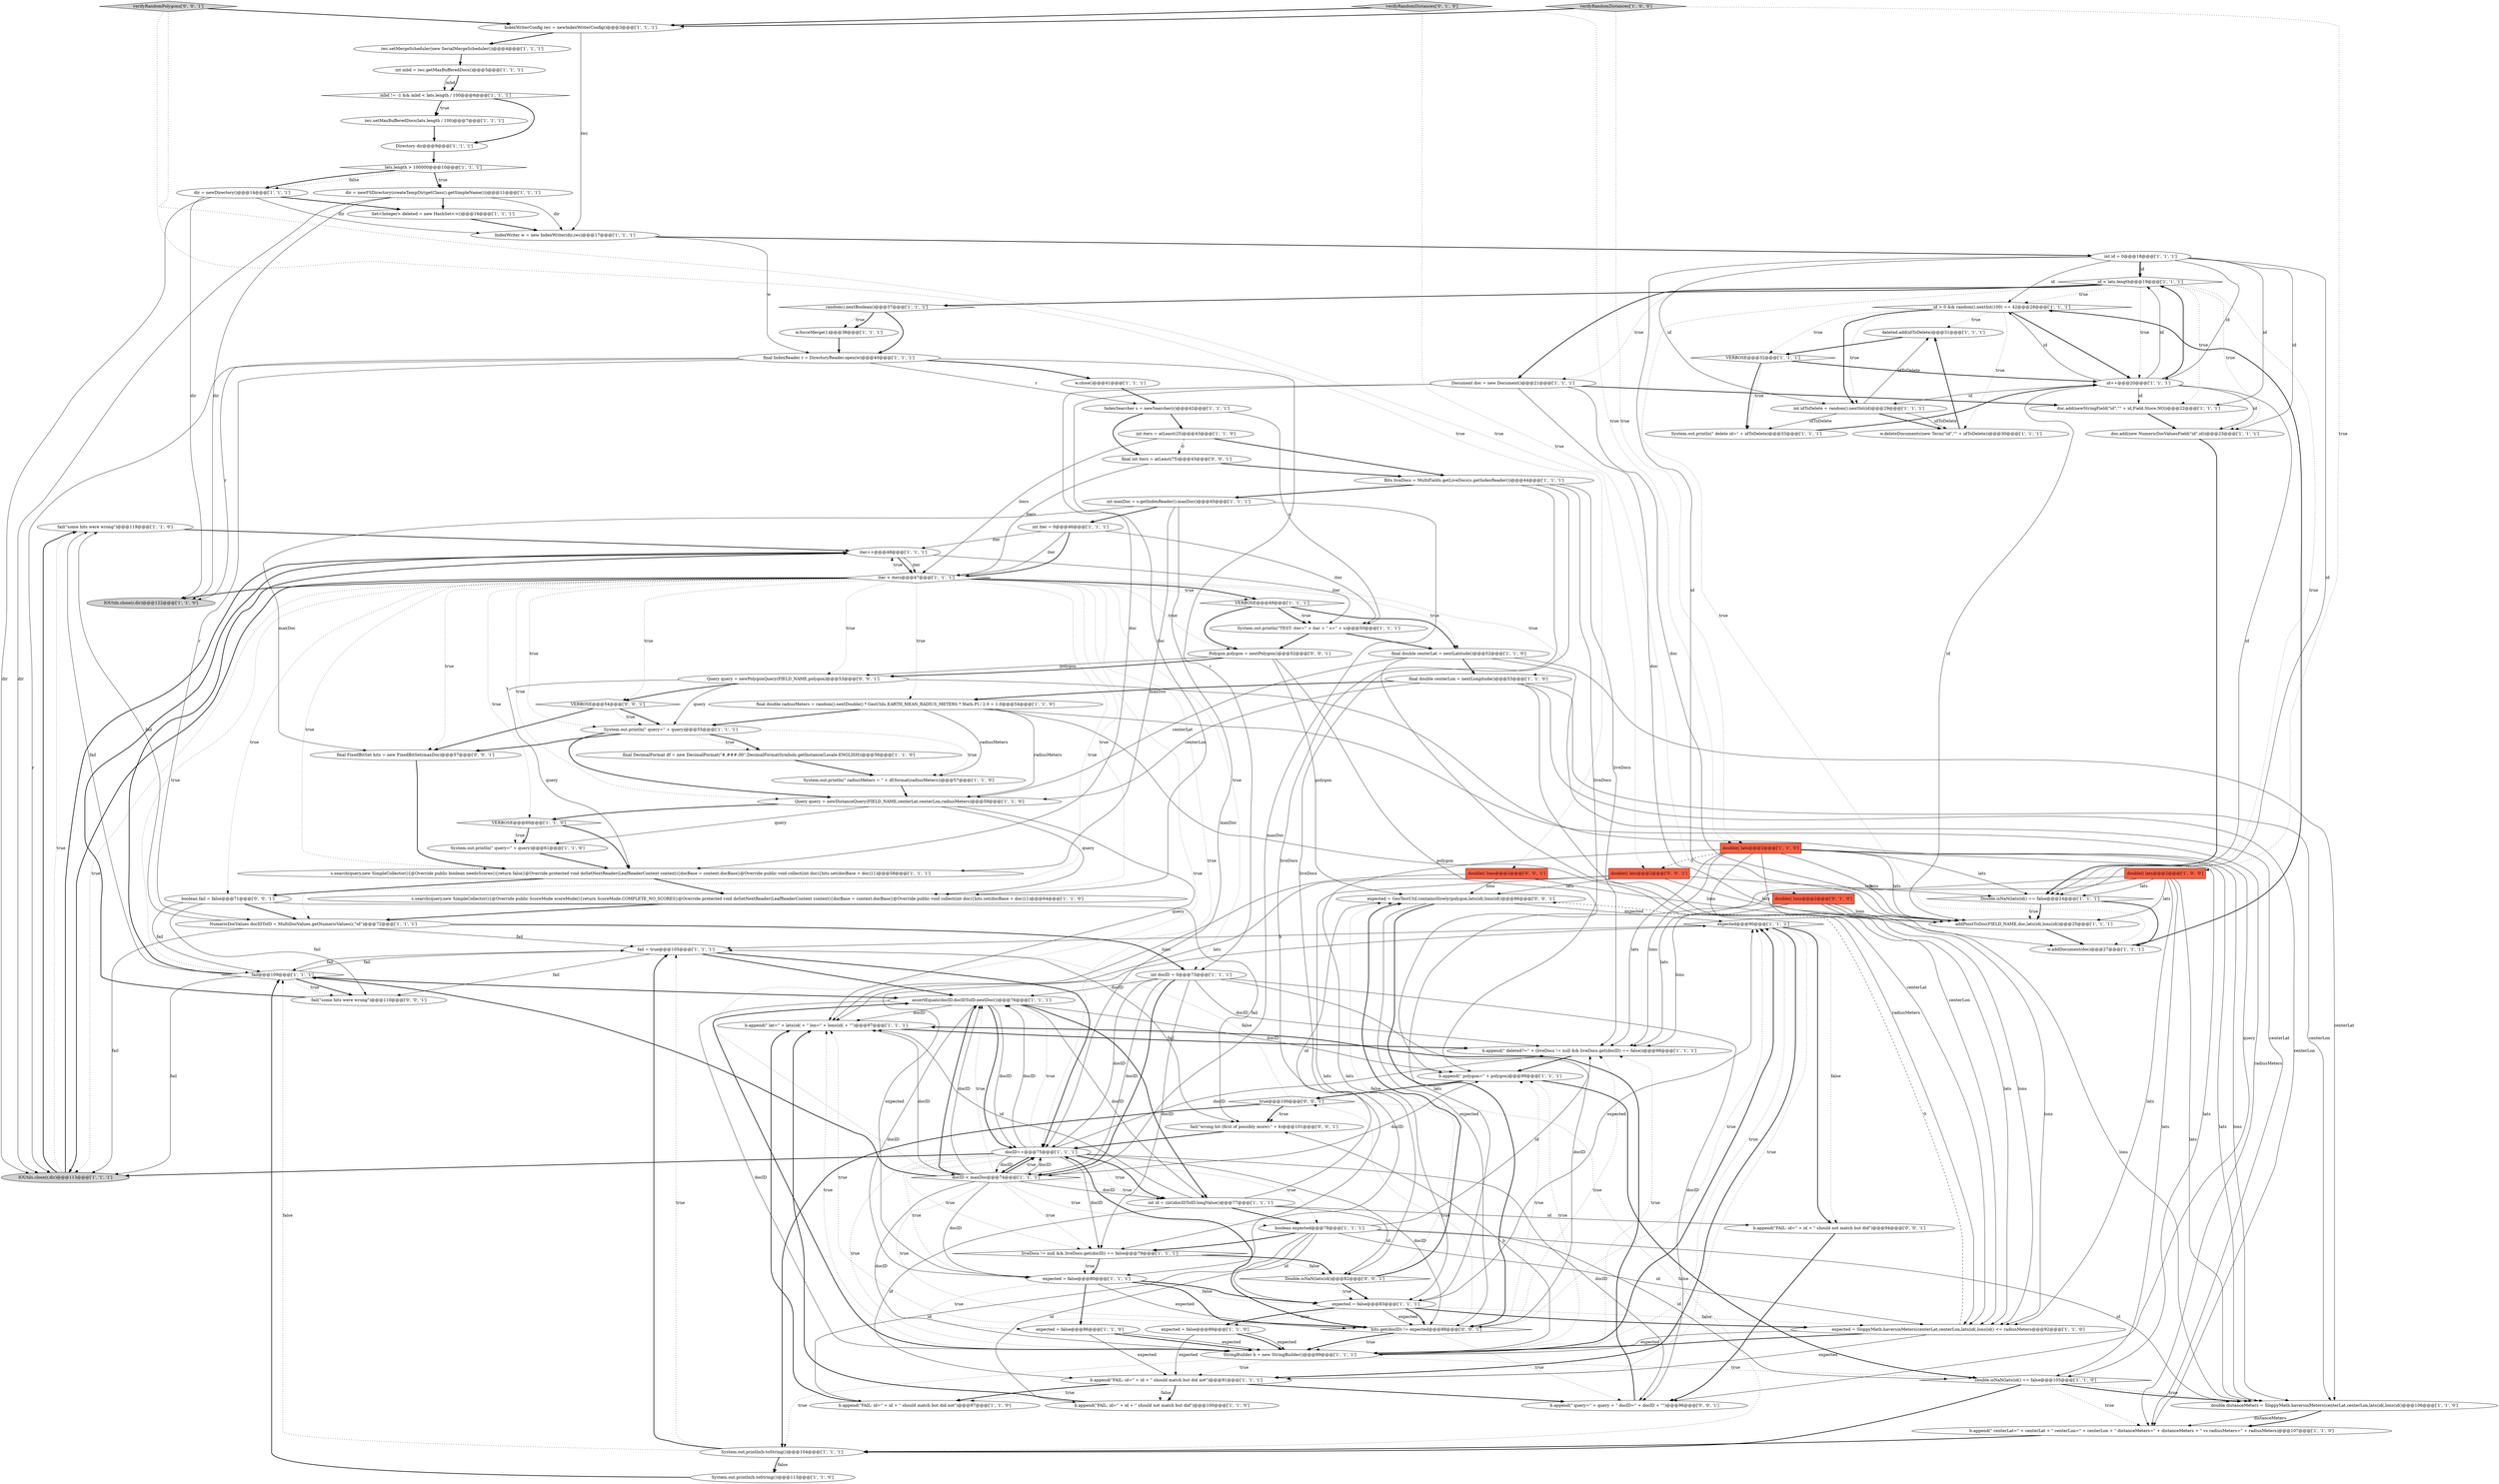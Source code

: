 digraph {
59 [style = filled, label = "fail(\"some hits were wrong\")@@@119@@@['1', '1', '0']", fillcolor = white, shape = ellipse image = "AAA0AAABBB1BBB"];
20 [style = filled, label = "dir = newDirectory()@@@14@@@['1', '1', '1']", fillcolor = white, shape = ellipse image = "AAA0AAABBB1BBB"];
36 [style = filled, label = "int id = 0@@@18@@@['1', '1', '1']", fillcolor = white, shape = ellipse image = "AAA0AAABBB1BBB"];
63 [style = filled, label = "expected = false@@@89@@@['1', '1', '0']", fillcolor = white, shape = ellipse image = "AAA0AAABBB1BBB"];
77 [style = filled, label = "fail = true@@@105@@@['1', '1', '1']", fillcolor = white, shape = ellipse image = "AAA0AAABBB1BBB"];
93 [style = filled, label = "final int iters = atLeast(75)@@@43@@@['0', '0', '1']", fillcolor = white, shape = ellipse image = "AAA0AAABBB3BBB"];
12 [style = filled, label = "final DecimalFormat df = new DecimalFormat(\"#,###.00\",DecimalFormatSymbols.getInstance(Locale.ENGLISH))@@@56@@@['1', '1', '0']", fillcolor = white, shape = ellipse image = "AAA0AAABBB1BBB"];
75 [style = filled, label = "iwc.setMaxBufferedDocs(lats.length / 100)@@@7@@@['1', '1', '1']", fillcolor = white, shape = ellipse image = "AAA0AAABBB1BBB"];
4 [style = filled, label = "b.append(\" centerLat=\" + centerLat + \" centerLon=\" + centerLon + \" distanceMeters=\" + distanceMeters + \" vs radiusMeters=\" + radiusMeters)@@@107@@@['1', '1', '0']", fillcolor = white, shape = ellipse image = "AAA0AAABBB1BBB"];
7 [style = filled, label = "System.out.println(b.toString())@@@113@@@['1', '1', '0']", fillcolor = white, shape = ellipse image = "AAA0AAABBB1BBB"];
79 [style = filled, label = "final double centerLon = nextLongitude()@@@53@@@['1', '1', '0']", fillcolor = white, shape = ellipse image = "AAA0AAABBB1BBB"];
73 [style = filled, label = "liveDocs != null && liveDocs.get(docID) == false@@@79@@@['1', '1', '1']", fillcolor = white, shape = diamond image = "AAA0AAABBB1BBB"];
89 [style = filled, label = "final FixedBitSet hits = new FixedBitSet(maxDoc)@@@57@@@['0', '0', '1']", fillcolor = white, shape = ellipse image = "AAA0AAABBB3BBB"];
29 [style = filled, label = "IOUtils.close(r,dir)@@@122@@@['1', '1', '0']", fillcolor = lightgray, shape = ellipse image = "AAA0AAABBB1BBB"];
64 [style = filled, label = "double(( lats@@@2@@@['1', '1', '0']", fillcolor = tomato, shape = box image = "AAA0AAABBB1BBB"];
9 [style = filled, label = "id < lats.length@@@19@@@['1', '1', '1']", fillcolor = white, shape = diamond image = "AAA0AAABBB1BBB"];
21 [style = filled, label = "deleted.add(idToDelete)@@@31@@@['1', '1', '1']", fillcolor = white, shape = ellipse image = "AAA0AAABBB1BBB"];
27 [style = filled, label = "IndexSearcher s = newSearcher(r)@@@42@@@['1', '1', '1']", fillcolor = white, shape = ellipse image = "AAA0AAABBB1BBB"];
83 [style = filled, label = "w.forceMerge(1)@@@38@@@['1', '1', '1']", fillcolor = white, shape = ellipse image = "AAA0AAABBB1BBB"];
30 [style = filled, label = "VERBOSE@@@60@@@['1', '1', '0']", fillcolor = white, shape = diamond image = "AAA0AAABBB1BBB"];
80 [style = filled, label = "boolean expected@@@78@@@['1', '1', '1']", fillcolor = white, shape = ellipse image = "AAA0AAABBB1BBB"];
46 [style = filled, label = "docID < maxDoc@@@74@@@['1', '1', '1']", fillcolor = white, shape = diamond image = "AAA0AAABBB1BBB"];
17 [style = filled, label = "Query query = newDistanceQuery(FIELD_NAME,centerLat,centerLon,radiusMeters)@@@59@@@['1', '1', '0']", fillcolor = white, shape = ellipse image = "AAA0AAABBB1BBB"];
26 [style = filled, label = "b.append(\" lat=\" + lats(id( + \" lon=\" + lons(id( + \"\")@@@97@@@['1', '1', '1']", fillcolor = white, shape = ellipse image = "AAA0AAABBB1BBB"];
16 [style = filled, label = "fail@@@109@@@['1', '1', '1']", fillcolor = white, shape = diamond image = "AAA0AAABBB1BBB"];
24 [style = filled, label = "random().nextBoolean()@@@37@@@['1', '1', '1']", fillcolor = white, shape = diamond image = "AAA0AAABBB1BBB"];
6 [style = filled, label = "lats.length > 100000@@@10@@@['1', '1', '1']", fillcolor = white, shape = diamond image = "AAA0AAABBB1BBB"];
86 [style = filled, label = "verifyRandomPolygons['0', '0', '1']", fillcolor = lightgray, shape = diamond image = "AAA0AAABBB3BBB"];
0 [style = filled, label = "Double.isNaN(lats(id() == false@@@105@@@['1', '1', '0']", fillcolor = white, shape = diamond image = "AAA0AAABBB1BBB"];
10 [style = filled, label = "Bits liveDocs = MultiFields.getLiveDocs(s.getIndexReader())@@@44@@@['1', '1', '1']", fillcolor = white, shape = ellipse image = "AAA0AAABBB1BBB"];
96 [style = filled, label = "expected = GeoTestUtil.containsSlowly(polygon,lats(id(,lons(id()@@@86@@@['0', '0', '1']", fillcolor = white, shape = ellipse image = "AAA0AAABBB3BBB"];
53 [style = filled, label = "System.out.println(\" query=\" + query)@@@61@@@['1', '1', '0']", fillcolor = white, shape = ellipse image = "AAA0AAABBB1BBB"];
25 [style = filled, label = "b.append(\"FAIL: id=\" + id + \" should match but did not\")@@@97@@@['1', '1', '0']", fillcolor = white, shape = ellipse image = "AAA0AAABBB1BBB"];
95 [style = filled, label = "Query query = newPolygonQuery(FIELD_NAME,polygon)@@@53@@@['0', '0', '1']", fillcolor = white, shape = ellipse image = "AAA0AAABBB3BBB"];
15 [style = filled, label = "VERBOSE@@@32@@@['1', '1', '1']", fillcolor = white, shape = diamond image = "AAA0AAABBB1BBB"];
70 [style = filled, label = "expected = false@@@80@@@['1', '1', '1']", fillcolor = white, shape = ellipse image = "AAA0AAABBB1BBB"];
48 [style = filled, label = "expected = SloppyMath.haversinMeters(centerLat,centerLon,lats(id(,lons(id() <= radiusMeters@@@92@@@['1', '1', '0']", fillcolor = white, shape = ellipse image = "AAA0AAABBB1BBB"];
45 [style = filled, label = "IOUtils.close(r,dir)@@@113@@@['1', '1', '1']", fillcolor = lightgray, shape = ellipse image = "AAA0AAABBB1BBB"];
68 [style = filled, label = "b.append(\" deleted?=\" + (liveDocs != null && liveDocs.get(docID) == false))@@@98@@@['1', '1', '1']", fillcolor = white, shape = ellipse image = "AAA0AAABBB1BBB"];
1 [style = filled, label = "id > 0 && random().nextInt(100) == 42@@@28@@@['1', '1', '1']", fillcolor = white, shape = diamond image = "AAA0AAABBB1BBB"];
74 [style = filled, label = "IndexWriterConfig iwc = newIndexWriterConfig()@@@3@@@['1', '1', '1']", fillcolor = white, shape = ellipse image = "AAA0AAABBB1BBB"];
58 [style = filled, label = "final IndexReader r = DirectoryReader.open(w)@@@40@@@['1', '1', '1']", fillcolor = white, shape = ellipse image = "AAA0AAABBB1BBB"];
90 [style = filled, label = "Double.isNaN(lats(id()@@@82@@@['0', '0', '1']", fillcolor = white, shape = diamond image = "AAA0AAABBB3BBB"];
100 [style = filled, label = "VERBOSE@@@54@@@['0', '0', '1']", fillcolor = white, shape = diamond image = "AAA0AAABBB3BBB"];
52 [style = filled, label = "w.close()@@@41@@@['1', '1', '1']", fillcolor = white, shape = ellipse image = "AAA0AAABBB1BBB"];
94 [style = filled, label = "Polygon polygon = nextPolygon()@@@52@@@['0', '0', '1']", fillcolor = white, shape = ellipse image = "AAA0AAABBB3BBB"];
18 [style = filled, label = "final double centerLat = nextLatitude()@@@52@@@['1', '1', '0']", fillcolor = white, shape = ellipse image = "AAA0AAABBB1BBB"];
41 [style = filled, label = "int mbd = iwc.getMaxBufferedDocs()@@@5@@@['1', '1', '1']", fillcolor = white, shape = ellipse image = "AAA0AAABBB1BBB"];
61 [style = filled, label = "System.out.println(\" query=\" + query)@@@55@@@['1', '1', '1']", fillcolor = white, shape = ellipse image = "AAA0AAABBB1BBB"];
35 [style = filled, label = "Directory dir@@@9@@@['1', '1', '1']", fillcolor = white, shape = ellipse image = "AAA0AAABBB1BBB"];
60 [style = filled, label = "expected@@@90@@@['1', '1', '1']", fillcolor = white, shape = diamond image = "AAA0AAABBB1BBB"];
97 [style = filled, label = "fail(\"some hits were wrong\")@@@110@@@['0', '0', '1']", fillcolor = white, shape = ellipse image = "AAA0AAABBB3BBB"];
51 [style = filled, label = "addPointToDoc(FIELD_NAME,doc,lats(id(,lons(id()@@@25@@@['1', '1', '1']", fillcolor = white, shape = ellipse image = "AAA0AAABBB1BBB"];
76 [style = filled, label = "b.append(\"FAIL: id=\" + id + \" should match but did not\")@@@91@@@['1', '1', '1']", fillcolor = white, shape = ellipse image = "AAA0AAABBB1BBB"];
19 [style = filled, label = "Set<Integer> deleted = new HashSet<>()@@@16@@@['1', '1', '1']", fillcolor = white, shape = ellipse image = "AAA0AAABBB1BBB"];
47 [style = filled, label = "s.search(query,new SimpleCollector(){@Override public ScoreMode scoreMode(){return ScoreMode.COMPLETE_NO_SCORES}@Override protected void doSetNextReader(LeafReaderContext context){docBase = context.docBase}@Override public void collect(int doc){hits.set(docBase + doc)}})@@@64@@@['1', '1', '0']", fillcolor = white, shape = ellipse image = "AAA0AAABBB1BBB"];
87 [style = filled, label = "double(( lons@@@2@@@['0', '0', '1']", fillcolor = tomato, shape = box image = "AAA0AAABBB3BBB"];
50 [style = filled, label = "NumericDocValues docIDToID = MultiDocValues.getNumericValues(r,\"id\")@@@72@@@['1', '1', '1']", fillcolor = white, shape = ellipse image = "AAA0AAABBB1BBB"];
13 [style = filled, label = "System.out.println(\"TEST: iter=\" + iter + \" s=\" + s)@@@50@@@['1', '1', '1']", fillcolor = white, shape = ellipse image = "AAA0AAABBB1BBB"];
42 [style = filled, label = "mbd != -1 && mbd < lats.length / 100@@@6@@@['1', '1', '1']", fillcolor = white, shape = diamond image = "AAA0AAABBB1BBB"];
91 [style = filled, label = "fail(\"wrong hit (first of possibly more):\" + b)@@@101@@@['0', '0', '1']", fillcolor = white, shape = ellipse image = "AAA0AAABBB3BBB"];
84 [style = filled, label = "verifyRandomDistances['0', '1', '0']", fillcolor = lightgray, shape = diamond image = "AAA0AAABBB2BBB"];
72 [style = filled, label = "int maxDoc = s.getIndexReader().maxDoc()@@@45@@@['1', '1', '1']", fillcolor = white, shape = ellipse image = "AAA0AAABBB1BBB"];
92 [style = filled, label = "true@@@100@@@['0', '0', '1']", fillcolor = white, shape = diamond image = "AAA0AAABBB3BBB"];
34 [style = filled, label = "int iters = atLeast(25)@@@43@@@['1', '1', '0']", fillcolor = white, shape = ellipse image = "AAA0AAABBB1BBB"];
49 [style = filled, label = "verifyRandomDistances['1', '0', '0']", fillcolor = lightgray, shape = diamond image = "AAA0AAABBB1BBB"];
5 [style = filled, label = "iwc.setMergeScheduler(new SerialMergeScheduler())@@@4@@@['1', '1', '1']", fillcolor = white, shape = ellipse image = "AAA0AAABBB1BBB"];
33 [style = filled, label = "Double.isNaN(lats(id() == false@@@24@@@['1', '1', '1']", fillcolor = white, shape = diamond image = "AAA0AAABBB1BBB"];
23 [style = filled, label = "s.search(query,new SimpleCollector(){@Override public boolean needsScores(){return false}@Override protected void doSetNextReader(LeafReaderContext context){docBase = context.docBase}@Override public void collect(int doc){hits.set(docBase + doc)}})@@@58@@@['1', '1', '1']", fillcolor = white, shape = ellipse image = "AAA0AAABBB1BBB"];
2 [style = filled, label = "b.append(\" polygon=\" + polygon)@@@99@@@['1', '1', '1']", fillcolor = white, shape = ellipse image = "AAA0AAABBB1BBB"];
54 [style = filled, label = "w.deleteDocuments(new Term(\"id\",\"\" + idToDelete))@@@30@@@['1', '1', '1']", fillcolor = white, shape = ellipse image = "AAA0AAABBB1BBB"];
11 [style = filled, label = "doc.add(newStringField(\"id\",\"\" + id,Field.Store.NO))@@@22@@@['1', '1', '1']", fillcolor = white, shape = ellipse image = "AAA0AAABBB1BBB"];
62 [style = filled, label = "iter < iters@@@47@@@['1', '1', '1']", fillcolor = white, shape = diamond image = "AAA0AAABBB1BBB"];
82 [style = filled, label = "id++@@@20@@@['1', '1', '1']", fillcolor = white, shape = ellipse image = "AAA0AAABBB1BBB"];
85 [style = filled, label = "double(( lons@@@2@@@['0', '1', '0']", fillcolor = tomato, shape = box image = "AAA0AAABBB2BBB"];
57 [style = filled, label = "IndexWriter w = new IndexWriter(dir,iwc)@@@17@@@['1', '1', '1']", fillcolor = white, shape = ellipse image = "AAA0AAABBB1BBB"];
67 [style = filled, label = "System.out.println(\" radiusMeters = \" + df.format(radiusMeters))@@@57@@@['1', '1', '0']", fillcolor = white, shape = ellipse image = "AAA0AAABBB1BBB"];
3 [style = filled, label = "b.append(\"FAIL: id=\" + id + \" should not match but did\")@@@100@@@['1', '1', '0']", fillcolor = white, shape = ellipse image = "AAA0AAABBB1BBB"];
101 [style = filled, label = "boolean fail = false@@@71@@@['0', '0', '1']", fillcolor = white, shape = ellipse image = "AAA0AAABBB3BBB"];
66 [style = filled, label = "iter++@@@48@@@['1', '1', '1']", fillcolor = white, shape = ellipse image = "AAA0AAABBB1BBB"];
99 [style = filled, label = "hits.get(docID) != expected@@@88@@@['0', '0', '1']", fillcolor = white, shape = diamond image = "AAA0AAABBB3BBB"];
43 [style = filled, label = "assertEquals(docID,docIDToID.nextDoc())@@@76@@@['1', '1', '1']", fillcolor = white, shape = ellipse image = "AAA0AAABBB1BBB"];
14 [style = filled, label = "expected = false@@@86@@@['1', '1', '0']", fillcolor = white, shape = ellipse image = "AAA0AAABBB1BBB"];
78 [style = filled, label = "final double radiusMeters = random().nextDouble() * GeoUtils.EARTH_MEAN_RADIUS_METERS * Math.PI / 2.0 + 1.0@@@54@@@['1', '1', '0']", fillcolor = white, shape = ellipse image = "AAA0AAABBB1BBB"];
65 [style = filled, label = "double distanceMeters = SloppyMath.haversinMeters(centerLat,centerLon,lats(id(,lons(id()@@@106@@@['1', '1', '0']", fillcolor = white, shape = ellipse image = "AAA0AAABBB1BBB"];
88 [style = filled, label = "double(( lats@@@2@@@['0', '0', '1']", fillcolor = tomato, shape = box image = "AAA0AAABBB3BBB"];
40 [style = filled, label = "int iter = 0@@@46@@@['1', '1', '1']", fillcolor = white, shape = ellipse image = "AAA0AAABBB1BBB"];
22 [style = filled, label = "docID++@@@75@@@['1', '1', '1']", fillcolor = white, shape = ellipse image = "AAA0AAABBB1BBB"];
55 [style = filled, label = "doc.add(new NumericDocValuesField(\"id\",id))@@@23@@@['1', '1', '1']", fillcolor = white, shape = ellipse image = "AAA0AAABBB1BBB"];
39 [style = filled, label = "StringBuilder b = new StringBuilder()@@@89@@@['1', '1', '1']", fillcolor = white, shape = ellipse image = "AAA0AAABBB1BBB"];
81 [style = filled, label = "VERBOSE@@@49@@@['1', '1', '1']", fillcolor = white, shape = diamond image = "AAA0AAABBB1BBB"];
31 [style = filled, label = "int id = (int)docIDToID.longValue()@@@77@@@['1', '1', '1']", fillcolor = white, shape = ellipse image = "AAA0AAABBB1BBB"];
28 [style = filled, label = "w.addDocument(doc)@@@27@@@['1', '1', '1']", fillcolor = white, shape = ellipse image = "AAA0AAABBB1BBB"];
71 [style = filled, label = "dir = newFSDirectory(createTempDir(getClass().getSimpleName()))@@@11@@@['1', '1', '1']", fillcolor = white, shape = ellipse image = "AAA0AAABBB1BBB"];
102 [style = filled, label = "b.append(\"FAIL: id=\" + id + \" should not match but did\")@@@94@@@['0', '0', '1']", fillcolor = white, shape = ellipse image = "AAA0AAABBB3BBB"];
38 [style = filled, label = "expected = false@@@83@@@['1', '1', '1']", fillcolor = white, shape = ellipse image = "AAA0AAABBB1BBB"];
56 [style = filled, label = "double(( lats@@@2@@@['1', '0', '0']", fillcolor = tomato, shape = box image = "AAA0AAABBB1BBB"];
32 [style = filled, label = "int idToDelete = random().nextInt(id)@@@29@@@['1', '1', '1']", fillcolor = white, shape = ellipse image = "AAA0AAABBB1BBB"];
8 [style = filled, label = "Document doc = new Document()@@@21@@@['1', '1', '1']", fillcolor = white, shape = ellipse image = "AAA0AAABBB1BBB"];
37 [style = filled, label = "System.out.println(b.toString())@@@104@@@['1', '1', '1']", fillcolor = white, shape = ellipse image = "AAA0AAABBB1BBB"];
69 [style = filled, label = "int docID = 0@@@73@@@['1', '1', '1']", fillcolor = white, shape = ellipse image = "AAA0AAABBB1BBB"];
44 [style = filled, label = "System.out.println(\" delete id=\" + idToDelete)@@@33@@@['1', '1', '1']", fillcolor = white, shape = ellipse image = "AAA0AAABBB1BBB"];
98 [style = filled, label = "b.append(\" query=\" + query + \" docID=\" + docID + \"\")@@@96@@@['0', '0', '1']", fillcolor = white, shape = ellipse image = "AAA0AAABBB3BBB"];
10->68 [style = solid, label="liveDocs"];
78->61 [style = bold, label=""];
85->65 [style = solid, label="lons"];
40->62 [style = solid, label="iter"];
22->73 [style = solid, label="docID"];
62->50 [style = dotted, label="true"];
43->31 [style = solid, label="docID"];
48->76 [style = solid, label="expected"];
78->67 [style = solid, label="radiusMeters"];
62->46 [style = dotted, label="true"];
99->22 [style = bold, label=""];
96->60 [style = solid, label="expected"];
89->23 [style = bold, label=""];
90->96 [style = dotted, label="false"];
39->60 [style = bold, label=""];
73->90 [style = dotted, label="false"];
7->16 [style = bold, label=""];
16->43 [style = bold, label=""];
100->89 [style = bold, label=""];
10->70 [style = solid, label="liveDocs"];
76->25 [style = dotted, label="true"];
92->77 [style = dotted, label="false"];
61->89 [style = bold, label=""];
16->97 [style = bold, label=""];
40->62 [style = bold, label=""];
39->2 [style = dotted, label="true"];
36->9 [style = bold, label=""];
10->73 [style = solid, label="liveDocs"];
69->99 [style = solid, label="docID"];
33->28 [style = bold, label=""];
62->61 [style = dotted, label="true"];
78->17 [style = solid, label="radiusMeters"];
64->68 [style = solid, label="lons"];
16->77 [style = solid, label="fail"];
1->32 [style = dotted, label="true"];
60->102 [style = bold, label=""];
50->59 [style = solid, label="fail"];
56->48 [style = solid, label="lats"];
19->57 [style = bold, label=""];
64->38 [style = solid, label="lats"];
64->65 [style = solid, label="lats"];
39->91 [style = solid, label="b"];
100->61 [style = bold, label=""];
82->9 [style = solid, label="id"];
38->99 [style = solid, label="expected"];
36->11 [style = solid, label="id"];
66->62 [style = solid, label="iter"];
20->19 [style = bold, label=""];
14->39 [style = bold, label=""];
38->99 [style = bold, label=""];
70->38 [style = dotted, label="false"];
85->48 [style = solid, label="lons"];
13->18 [style = bold, label=""];
63->39 [style = bold, label=""];
86->88 [style = dotted, label="true"];
43->70 [style = solid, label="docID"];
62->66 [style = dotted, label="true"];
22->45 [style = bold, label=""];
95->100 [style = bold, label=""];
40->66 [style = solid, label="iter"];
46->39 [style = solid, label="docID"];
14->76 [style = solid, label="expected"];
72->40 [style = bold, label=""];
73->70 [style = bold, label=""];
38->48 [style = bold, label=""];
2->92 [style = bold, label=""];
70->60 [style = solid, label="expected"];
77->22 [style = bold, label=""];
47->50 [style = bold, label=""];
38->63 [style = dotted, label="true"];
80->38 [style = solid, label="id"];
34->93 [style = dashed, label="0"];
92->91 [style = dotted, label="true"];
60->77 [style = solid, label="b"];
73->70 [style = dotted, label="true"];
99->39 [style = dotted, label="true"];
79->4 [style = solid, label="centerLon"];
46->22 [style = dotted, label="true"];
95->98 [style = solid, label="query"];
96->99 [style = bold, label=""];
60->76 [style = bold, label=""];
30->23 [style = bold, label=""];
62->81 [style = dotted, label="true"];
46->99 [style = dotted, label="true"];
80->48 [style = solid, label="id"];
62->16 [style = dotted, label="true"];
93->10 [style = bold, label=""];
46->73 [style = dotted, label="true"];
96->99 [style = solid, label="expected"];
99->60 [style = dotted, label="true"];
22->80 [style = dotted, label="true"];
33->51 [style = bold, label=""];
68->2 [style = bold, label=""];
57->36 [style = bold, label=""];
88->96 [style = solid, label="lats"];
64->88 [style = dashed, label="0"];
42->75 [style = dotted, label="true"];
69->46 [style = solid, label="docID"];
8->28 [style = solid, label="doc"];
71->57 [style = solid, label="dir"];
62->89 [style = dotted, label="true"];
88->26 [style = solid, label="lats"];
69->46 [style = bold, label=""];
82->51 [style = solid, label="id"];
81->13 [style = dotted, label="true"];
62->100 [style = dotted, label="true"];
81->94 [style = bold, label=""];
45->59 [style = dotted, label="true"];
66->62 [style = bold, label=""];
99->2 [style = dotted, label="true"];
38->60 [style = solid, label="expected"];
48->39 [style = bold, label=""];
59->66 [style = bold, label=""];
37->7 [style = dotted, label="false"];
1->54 [style = dotted, label="true"];
94->96 [style = solid, label="polygon"];
43->2 [style = solid, label="docID"];
64->0 [style = solid, label="lats"];
77->91 [style = solid, label="fail"];
9->28 [style = dotted, label="true"];
66->13 [style = solid, label="iter"];
73->90 [style = bold, label=""];
99->92 [style = dotted, label="true"];
9->33 [style = dotted, label="true"];
62->30 [style = dotted, label="true"];
6->20 [style = dotted, label="false"];
92->37 [style = bold, label=""];
82->9 [style = bold, label=""];
50->69 [style = bold, label=""];
36->1 [style = solid, label="id"];
62->79 [style = dotted, label="true"];
36->32 [style = solid, label="id"];
76->25 [style = bold, label=""];
62->29 [style = bold, label=""];
45->59 [style = bold, label=""];
62->45 [style = bold, label=""];
40->13 [style = solid, label="iter"];
49->64 [style = dotted, label="true"];
94->2 [style = solid, label="polygon"];
69->98 [style = solid, label="docID"];
18->48 [style = solid, label="centerLat"];
82->32 [style = solid, label="id"];
9->8 [style = dotted, label="true"];
65->4 [style = solid, label="distanceMeters"];
6->71 [style = dotted, label="true"];
43->22 [style = bold, label=""];
1->32 [style = bold, label=""];
9->55 [style = dotted, label="true"];
88->90 [style = solid, label="lats"];
39->0 [style = dotted, label="true"];
71->19 [style = bold, label=""];
64->68 [style = solid, label="lats"];
62->94 [style = dotted, label="true"];
36->9 [style = solid, label="id"];
46->43 [style = bold, label=""];
46->16 [style = bold, label=""];
36->82 [style = solid, label="id"];
70->99 [style = bold, label=""];
48->96 [style = dashed, label="0"];
15->44 [style = dotted, label="true"];
85->68 [style = solid, label="lons"];
30->53 [style = bold, label=""];
70->99 [style = solid, label="expected"];
62->69 [style = dotted, label="true"];
82->33 [style = solid, label="id"];
43->22 [style = solid, label="docID"];
72->89 [style = solid, label="maxDoc"];
95->61 [style = solid, label="query"];
49->74 [style = bold, label=""];
20->29 [style = solid, label="dir"];
39->37 [style = dotted, label="true"];
2->0 [style = bold, label=""];
9->1 [style = dotted, label="true"];
69->22 [style = solid, label="docID"];
41->42 [style = solid, label="mbd"];
53->23 [style = bold, label=""];
33->51 [style = dotted, label="true"];
64->51 [style = solid, label="lats"];
11->55 [style = bold, label=""];
101->16 [style = solid, label="fail"];
62->47 [style = dotted, label="true"];
36->33 [style = solid, label="id"];
39->68 [style = dotted, label="true"];
56->65 [style = solid, label="lats"];
24->83 [style = dotted, label="true"];
61->12 [style = dotted, label="true"];
85->51 [style = solid, label="lons"];
22->31 [style = bold, label=""];
65->4 [style = bold, label=""];
62->18 [style = dotted, label="true"];
17->30 [style = bold, label=""];
28->1 [style = bold, label=""];
87->96 [style = solid, label="lons"];
13->94 [style = bold, label=""];
80->25 [style = solid, label="id"];
4->37 [style = bold, label=""];
38->63 [style = bold, label=""];
82->11 [style = solid, label="id"];
17->53 [style = solid, label="query"];
24->83 [style = bold, label=""];
58->52 [style = bold, label=""];
62->78 [style = dotted, label="true"];
61->17 [style = bold, label=""];
69->68 [style = solid, label="docID"];
18->65 [style = solid, label="centerLat"];
22->31 [style = dotted, label="true"];
62->45 [style = dotted, label="true"];
52->27 [style = bold, label=""];
71->29 [style = solid, label="dir"];
67->17 [style = bold, label=""];
75->35 [style = bold, label=""];
24->58 [style = bold, label=""];
17->47 [style = solid, label="query"];
70->38 [style = bold, label=""];
58->50 [style = solid, label="r"];
56->68 [style = solid, label="lats"];
72->46 [style = solid, label="maxDoc"];
62->101 [style = dotted, label="true"];
44->82 [style = bold, label=""];
61->12 [style = bold, label=""];
80->0 [style = solid, label="id"];
22->43 [style = solid, label="docID"];
46->2 [style = solid, label="docID"];
27->93 [style = bold, label=""];
36->51 [style = solid, label="id"];
46->80 [style = dotted, label="true"];
38->48 [style = dotted, label="false"];
15->82 [style = bold, label=""];
58->69 [style = solid, label="r"];
46->43 [style = solid, label="docID"];
74->5 [style = bold, label=""];
8->11 [style = bold, label=""];
9->24 [style = bold, label=""];
37->16 [style = dotted, label="false"];
101->97 [style = solid, label="fail"];
56->0 [style = solid, label="lats"];
70->14 [style = dotted, label="true"];
22->46 [style = bold, label=""];
50->77 [style = solid, label="fail"];
31->76 [style = solid, label="id"];
39->26 [style = dotted, label="true"];
81->13 [style = bold, label=""];
46->31 [style = dotted, label="true"];
100->61 [style = dotted, label="true"];
76->3 [style = bold, label=""];
9->8 [style = bold, label=""];
22->70 [style = dotted, label="true"];
76->98 [style = bold, label=""];
74->57 [style = solid, label="iwc"];
32->54 [style = solid, label="idToDelete"];
98->26 [style = bold, label=""];
30->53 [style = dotted, label="true"];
60->76 [style = dotted, label="true"];
23->101 [style = bold, label=""];
80->68 [style = solid, label="id"];
18->4 [style = solid, label="centerLat"];
48->39 [style = solid, label="expected"];
72->23 [style = solid, label="maxDoc"];
99->98 [style = dotted, label="true"];
6->71 [style = bold, label=""];
69->73 [style = solid, label="docID"];
95->23 [style = solid, label="query"];
43->39 [style = solid, label="docID"];
46->31 [style = solid, label="docID"];
77->43 [style = bold, label=""];
10->2 [style = solid, label="liveDocs"];
62->23 [style = dotted, label="true"];
99->26 [style = dotted, label="true"];
0->4 [style = dotted, label="true"];
46->70 [style = solid, label="docID"];
101->50 [style = bold, label=""];
18->79 [style = bold, label=""];
84->74 [style = bold, label=""];
64->48 [style = solid, label="lons"];
36->55 [style = solid, label="id"];
46->22 [style = solid, label="docID"];
46->26 [style = solid, label="docID"];
101->91 [style = solid, label="fail"];
56->51 [style = solid, label="lats"];
58->27 [style = solid, label="r"];
82->1 [style = solid, label="id"];
81->18 [style = bold, label=""];
56->38 [style = solid, label="lats"];
90->38 [style = bold, label=""];
62->81 [style = bold, label=""];
39->60 [style = dotted, label="true"];
31->90 [style = solid, label="id"];
31->26 [style = solid, label="id"];
56->33 [style = solid, label="lats"];
46->22 [style = bold, label=""];
43->31 [style = bold, label=""];
87->26 [style = solid, label="lons"];
94->95 [style = solid, label="polygon"];
64->65 [style = solid, label="lons"];
0->37 [style = bold, label=""];
39->43 [style = bold, label=""];
99->68 [style = dotted, label="true"];
80->73 [style = bold, label=""];
87->51 [style = solid, label="lons"];
5->41 [style = bold, label=""];
69->43 [style = solid, label="docID"];
79->78 [style = bold, label=""];
16->59 [style = solid, label="fail"];
32->54 [style = bold, label=""];
31->80 [style = bold, label=""];
46->43 [style = dotted, label="true"];
0->65 [style = bold, label=""];
62->95 [style = dotted, label="true"];
80->3 [style = solid, label="id"];
78->4 [style = solid, label="radiusMeters"];
21->15 [style = bold, label=""];
32->21 [style = solid, label="idToDelete"];
1->21 [style = dotted, label="true"];
31->96 [style = solid, label="id"];
10->72 [style = bold, label=""];
78->48 [style = solid, label="radiusMeters"];
16->66 [style = bold, label=""];
43->26 [style = solid, label="docID"];
97->66 [style = bold, label=""];
39->76 [style = dotted, label="true"];
45->66 [style = bold, label=""];
84->85 [style = dotted, label="true"];
79->17 [style = solid, label="centerLon"];
31->102 [style = solid, label="id"];
34->62 [style = solid, label="iters"];
83->58 [style = bold, label=""];
26->68 [style = bold, label=""];
64->33 [style = solid, label="lats"];
22->73 [style = dotted, label="true"];
63->76 [style = solid, label="expected"];
37->77 [style = bold, label=""];
51->28 [style = bold, label=""];
84->64 [style = dotted, label="true"];
94->95 [style = bold, label=""];
22->43 [style = dotted, label="true"];
22->68 [style = solid, label="docID"];
77->97 [style = solid, label="fail"];
90->96 [style = bold, label=""];
90->38 [style = dotted, label="true"];
60->102 [style = dotted, label="false"];
37->77 [style = dotted, label="true"];
62->17 [style = dotted, label="true"];
92->37 [style = dotted, label="false"];
16->45 [style = solid, label="fail"];
27->13 [style = solid, label="s"];
8->23 [style = solid, label="doc"];
58->45 [style = solid, label="r"];
86->74 [style = bold, label=""];
8->47 [style = solid, label="doc"];
1->15 [style = dotted, label="true"];
86->87 [style = dotted, label="true"];
25->26 [style = bold, label=""];
58->29 [style = solid, label="r"];
8->51 [style = solid, label="doc"];
88->51 [style = solid, label="lats"];
88->33 [style = solid, label="lats"];
22->99 [style = solid, label="docID"];
99->39 [style = bold, label=""];
71->45 [style = solid, label="dir"];
22->46 [style = solid, label="docID"];
42->75 [style = bold, label=""];
102->98 [style = bold, label=""];
20->45 [style = solid, label="dir"];
70->14 [style = bold, label=""];
9->11 [style = dotted, label="true"];
9->82 [style = dotted, label="true"];
91->22 [style = bold, label=""];
3->26 [style = bold, label=""];
15->44 [style = bold, label=""];
79->65 [style = solid, label="centerLon"];
82->55 [style = solid, label="id"];
37->7 [style = bold, label=""];
63->39 [style = solid, label="expected"];
6->20 [style = bold, label=""];
49->56 [style = dotted, label="true"];
76->3 [style = dotted, label="false"];
80->65 [style = solid, label="id"];
27->34 [style = bold, label=""];
92->91 [style = bold, label=""];
18->17 [style = solid, label="centerLat"];
23->47 [style = bold, label=""];
54->21 [style = bold, label=""];
79->48 [style = solid, label="centerLon"];
16->97 [style = dotted, label="true"];
17->26 [style = solid, label="query"];
64->48 [style = solid, label="lats"];
0->65 [style = dotted, label="true"];
35->6 [style = bold, label=""];
77->16 [style = solid, label="fail"];
62->22 [style = dotted, label="true"];
22->39 [style = dotted, label="true"];
1->82 [style = bold, label=""];
34->10 [style = bold, label=""];
50->45 [style = solid, label="fail"];
22->98 [style = solid, label="docID"];
42->35 [style = bold, label=""];
57->58 [style = solid, label="w"];
61->67 [style = dotted, label="true"];
20->57 [style = solid, label="dir"];
64->51 [style = solid, label="lons"];
14->39 [style = solid, label="expected"];
72->22 [style = solid, label="maxDoc"];
55->33 [style = bold, label=""];
32->44 [style = solid, label="idToDelete"];
12->67 [style = bold, label=""];
93->62 [style = solid, label="iters"];
41->42 [style = bold, label=""];
}
